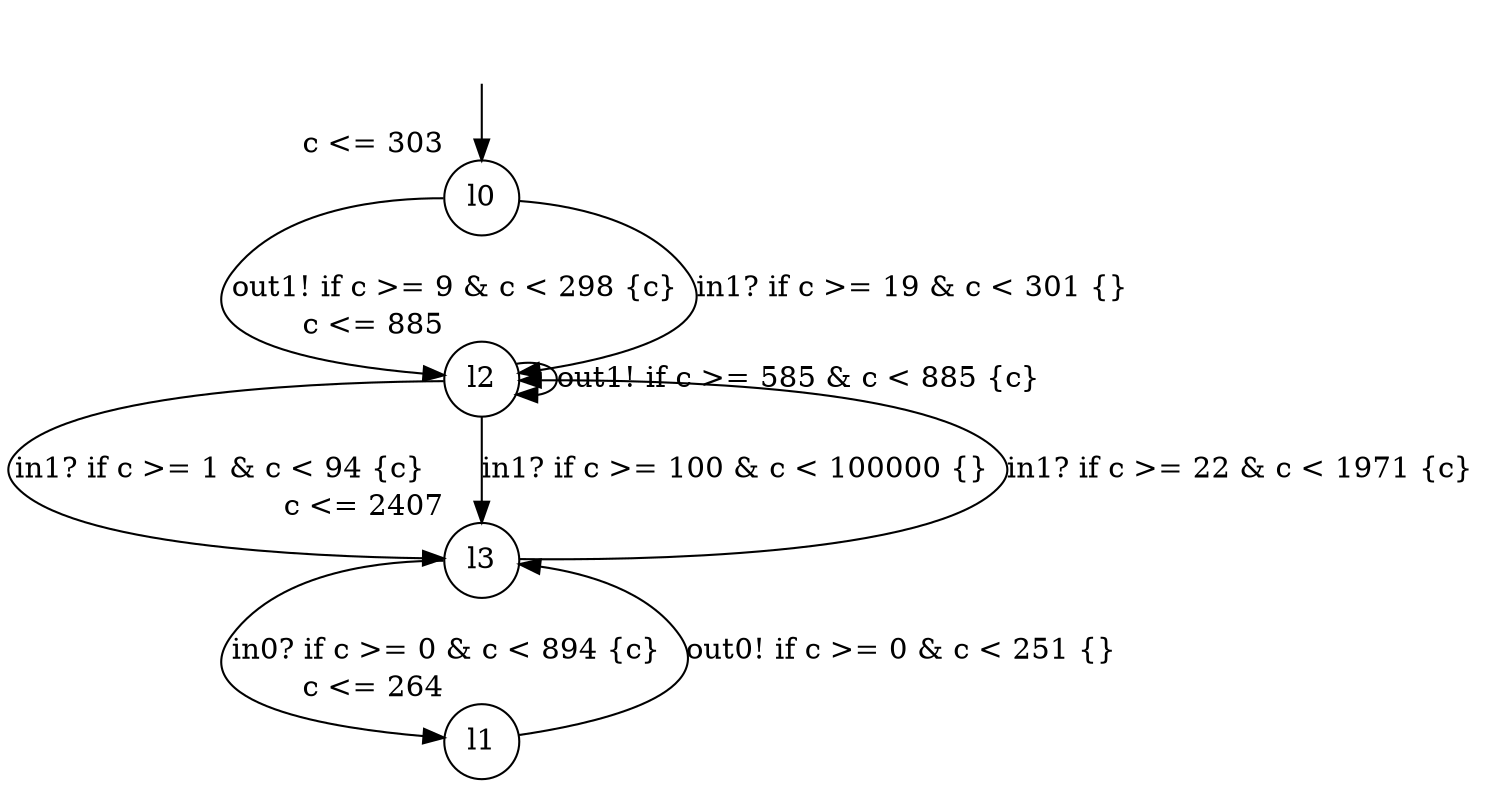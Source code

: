 digraph g {
__start0 [label="" shape="none"];
l0 [shape="circle" margin=0 label="l0", xlabel="c <= 303"];
l1 [shape="circle" margin=0 label="l1", xlabel="c <= 264"];
l2 [shape="circle" margin=0 label="l2", xlabel="c <= 885"];
l3 [shape="circle" margin=0 label="l3", xlabel="c <= 2407"];
l0 -> l2 [label="out1! if c >= 9 & c < 298 {c} "];
l0 -> l2 [label="in1? if c >= 19 & c < 301 {} "];
l1 -> l3 [label="out0! if c >= 0 & c < 251 {} "];
l2 -> l2 [label="out1! if c >= 585 & c < 885 {c} "];
l2 -> l3 [label="in1? if c >= 1 & c < 94 {c} "];
l2 -> l3 [label="in1? if c >= 100 & c < 100000 {} "];
l3 -> l1 [label="in0? if c >= 0 & c < 894 {c} "];
l3 -> l2 [label="in1? if c >= 22 & c < 1971 {c} "];
__start0 -> l0;
}
